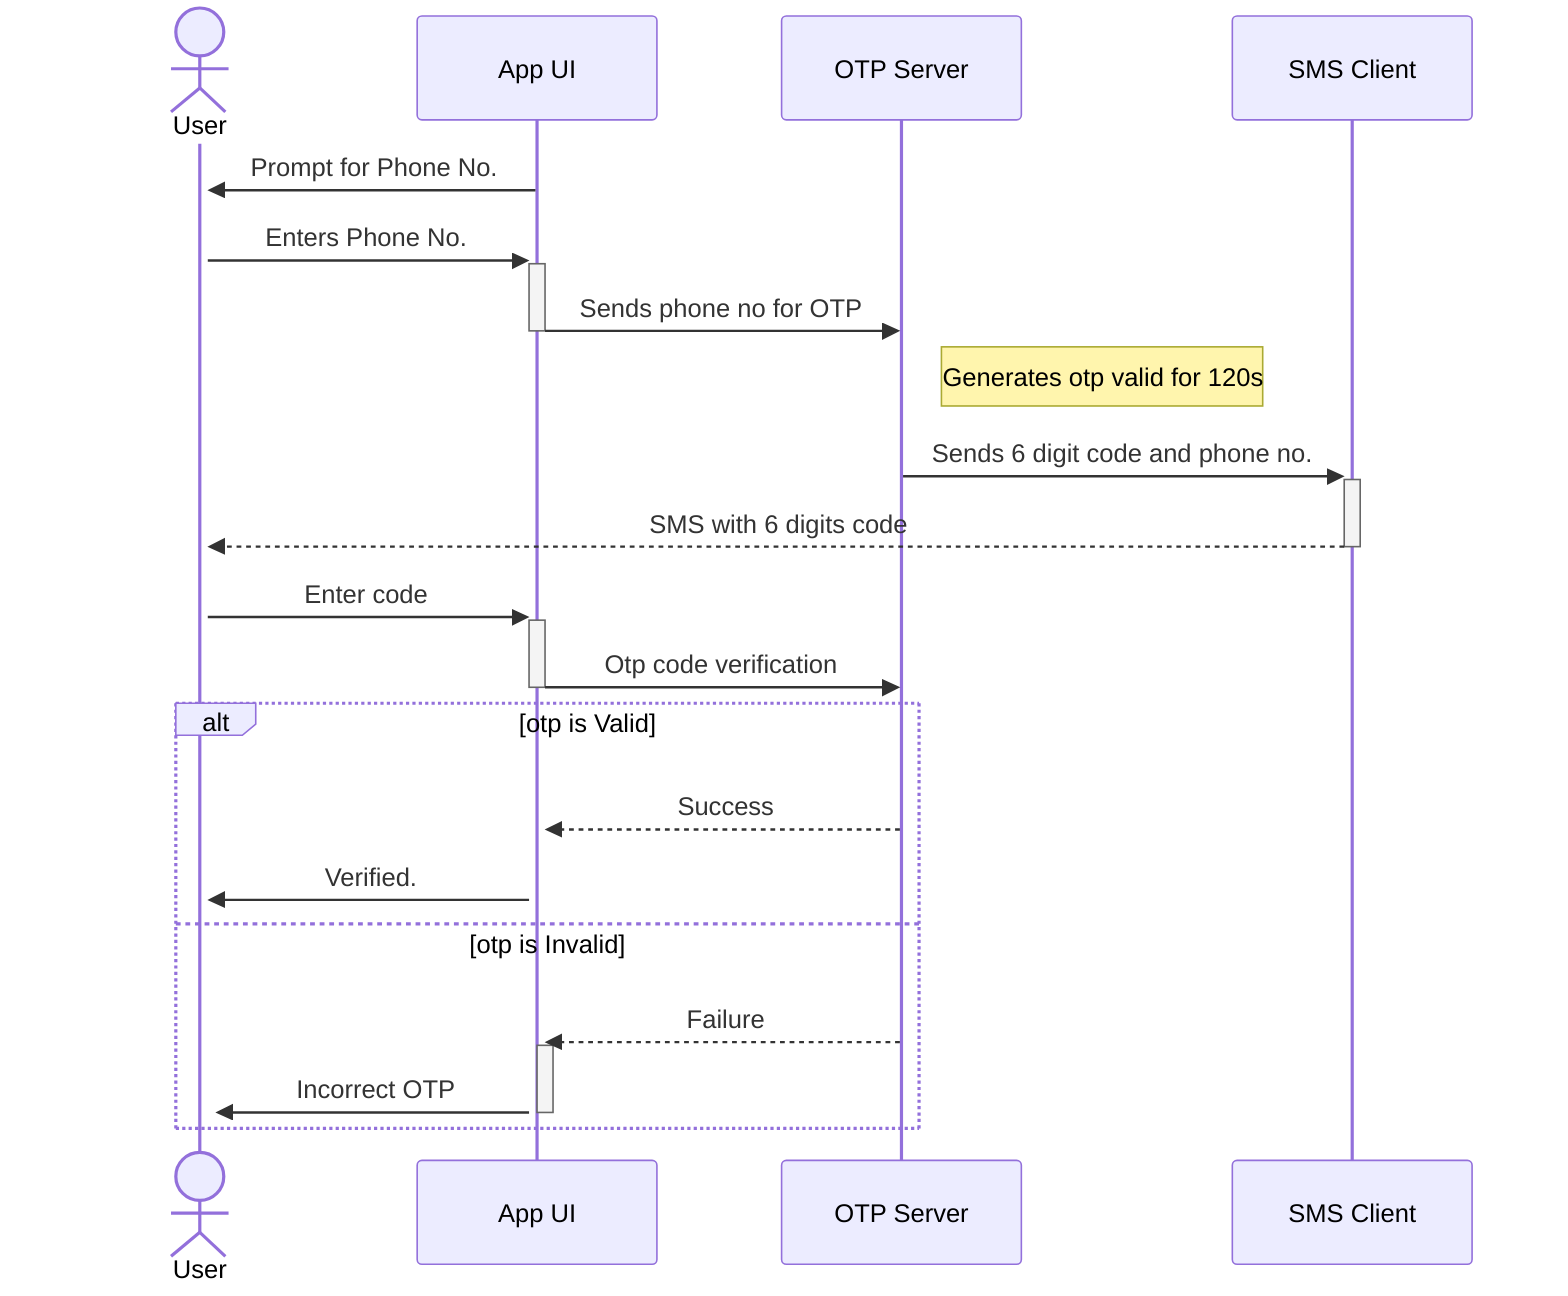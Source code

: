 sequenceDiagram
    actor User
    App UI ->>+ User: Prompt for Phone No.
    User->>+App UI:Enters Phone No.
    App UI->>-OTP Server:Sends phone no for OTP 
    participant OTP Server
    Note right of OTP Server: Generates otp valid for 120s
    OTP Server->>+SMS Client: Sends 6 digit code and phone no.
    SMS Client-->>-User: SMS with 6 digits code
    User->>+App UI: Enter code
    App UI->>-OTP Server:Otp code verification
    alt otp is Valid
        OTP Server-->>+App UI: Success
        App UI ->>+ User: Verified.
    else otp is Invalid
        OTP Server-->>+App UI: Failure
        App UI ->>- User: Incorrect OTP
    end
